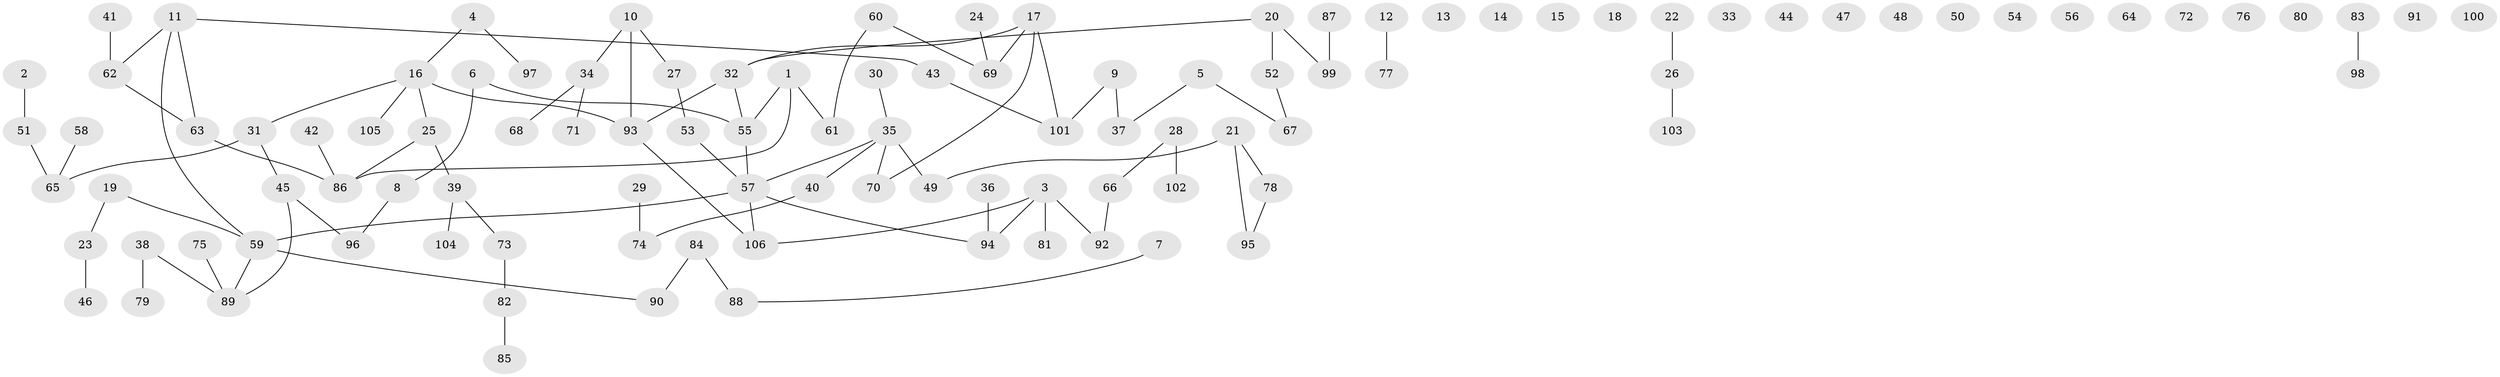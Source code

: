 // Generated by graph-tools (version 1.1) at 2025/00/03/09/25 03:00:40]
// undirected, 106 vertices, 98 edges
graph export_dot {
graph [start="1"]
  node [color=gray90,style=filled];
  1;
  2;
  3;
  4;
  5;
  6;
  7;
  8;
  9;
  10;
  11;
  12;
  13;
  14;
  15;
  16;
  17;
  18;
  19;
  20;
  21;
  22;
  23;
  24;
  25;
  26;
  27;
  28;
  29;
  30;
  31;
  32;
  33;
  34;
  35;
  36;
  37;
  38;
  39;
  40;
  41;
  42;
  43;
  44;
  45;
  46;
  47;
  48;
  49;
  50;
  51;
  52;
  53;
  54;
  55;
  56;
  57;
  58;
  59;
  60;
  61;
  62;
  63;
  64;
  65;
  66;
  67;
  68;
  69;
  70;
  71;
  72;
  73;
  74;
  75;
  76;
  77;
  78;
  79;
  80;
  81;
  82;
  83;
  84;
  85;
  86;
  87;
  88;
  89;
  90;
  91;
  92;
  93;
  94;
  95;
  96;
  97;
  98;
  99;
  100;
  101;
  102;
  103;
  104;
  105;
  106;
  1 -- 55;
  1 -- 61;
  1 -- 86;
  2 -- 51;
  3 -- 81;
  3 -- 92;
  3 -- 94;
  3 -- 106;
  4 -- 16;
  4 -- 97;
  5 -- 37;
  5 -- 67;
  6 -- 8;
  6 -- 55;
  7 -- 88;
  8 -- 96;
  9 -- 37;
  9 -- 101;
  10 -- 27;
  10 -- 34;
  10 -- 93;
  11 -- 43;
  11 -- 59;
  11 -- 62;
  11 -- 63;
  12 -- 77;
  16 -- 25;
  16 -- 31;
  16 -- 93;
  16 -- 105;
  17 -- 32;
  17 -- 69;
  17 -- 70;
  17 -- 101;
  19 -- 23;
  19 -- 59;
  20 -- 32;
  20 -- 52;
  20 -- 99;
  21 -- 49;
  21 -- 78;
  21 -- 95;
  22 -- 26;
  23 -- 46;
  24 -- 69;
  25 -- 39;
  25 -- 86;
  26 -- 103;
  27 -- 53;
  28 -- 66;
  28 -- 102;
  29 -- 74;
  30 -- 35;
  31 -- 45;
  31 -- 65;
  32 -- 55;
  32 -- 93;
  34 -- 68;
  34 -- 71;
  35 -- 40;
  35 -- 49;
  35 -- 57;
  35 -- 70;
  36 -- 94;
  38 -- 79;
  38 -- 89;
  39 -- 73;
  39 -- 104;
  40 -- 74;
  41 -- 62;
  42 -- 86;
  43 -- 101;
  45 -- 89;
  45 -- 96;
  51 -- 65;
  52 -- 67;
  53 -- 57;
  55 -- 57;
  57 -- 59;
  57 -- 94;
  57 -- 106;
  58 -- 65;
  59 -- 89;
  59 -- 90;
  60 -- 61;
  60 -- 69;
  62 -- 63;
  63 -- 86;
  66 -- 92;
  73 -- 82;
  75 -- 89;
  78 -- 95;
  82 -- 85;
  83 -- 98;
  84 -- 88;
  84 -- 90;
  87 -- 99;
  93 -- 106;
}
